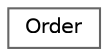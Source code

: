 digraph "Graphical Class Hierarchy"
{
 // LATEX_PDF_SIZE
  bgcolor="transparent";
  edge [fontname=Helvetica,fontsize=10,labelfontname=Helvetica,labelfontsize=10];
  node [fontname=Helvetica,fontsize=10,shape=box,height=0.2,width=0.4];
  rankdir="LR";
  Node0 [id="Node000000",label="Order",height=0.2,width=0.4,color="grey40", fillcolor="white", style="filled",URL="$class_order.html",tooltip="Lớp Order đại diện cho một đơn hàng, bao gồm chi tiết các mặt hàng âm nhạc được đặt."];
}
